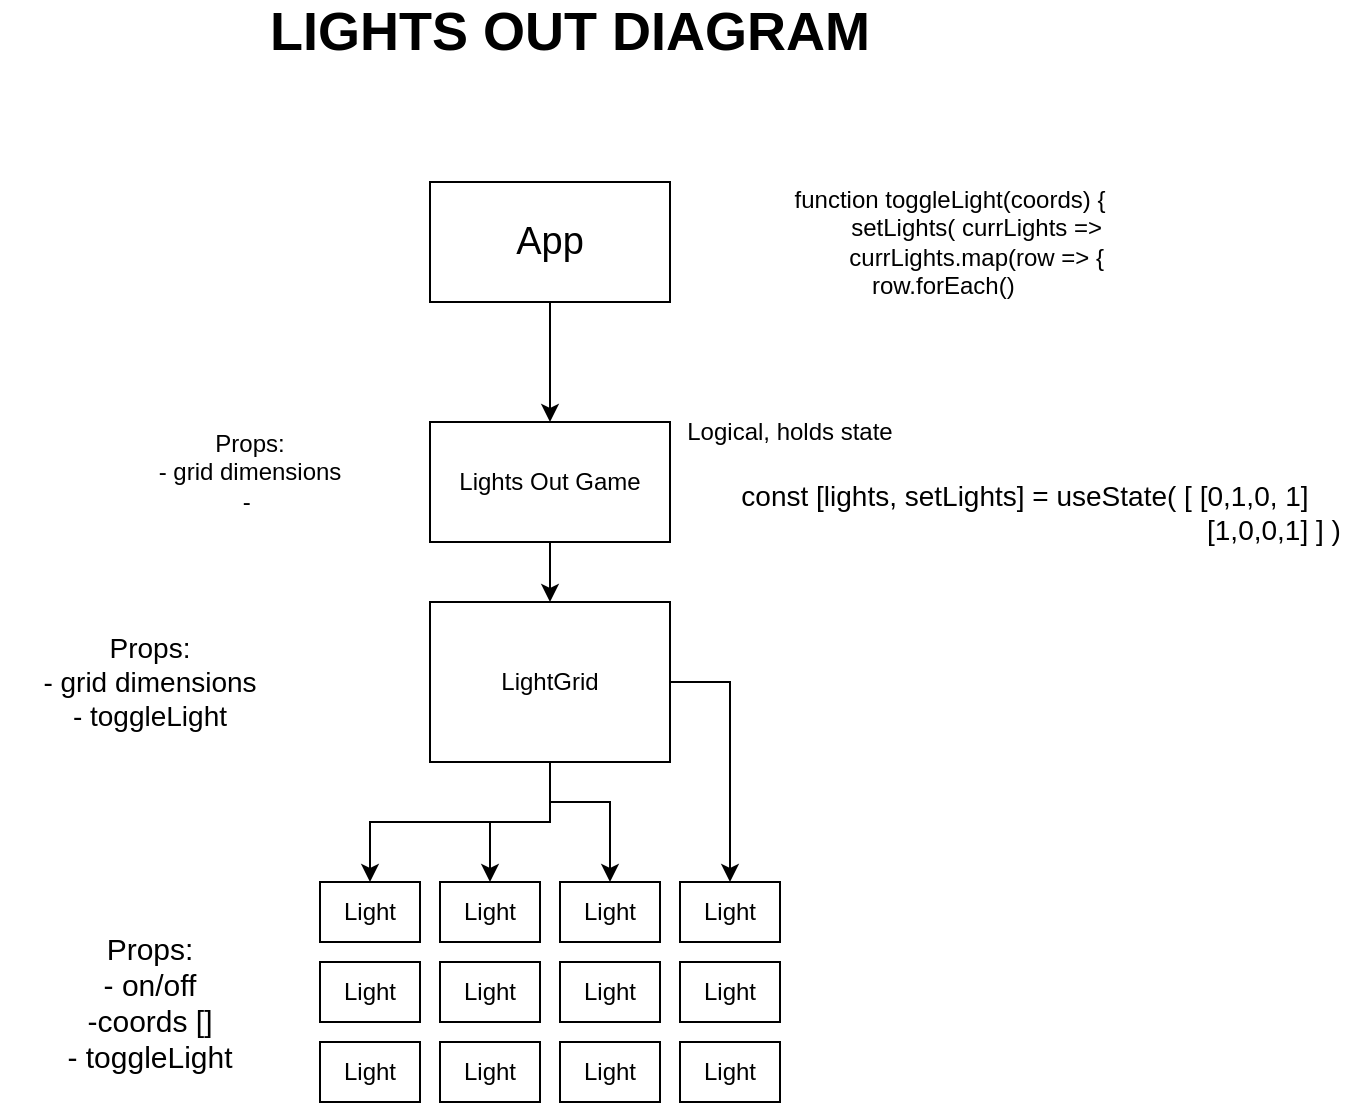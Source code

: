 <mxfile version="21.8.2" type="github">
  <diagram name="Page-1" id="yjQ_pkraQ5ckAFHhmBXi">
    <mxGraphModel dx="539" dy="638" grid="1" gridSize="10" guides="1" tooltips="1" connect="1" arrows="1" fold="1" page="1" pageScale="1" pageWidth="850" pageHeight="1100" math="0" shadow="0">
      <root>
        <mxCell id="0" />
        <mxCell id="1" parent="0" />
        <mxCell id="Li19kPZ4yMoS6sR5QcYd-1" value="&lt;font style=&quot;font-size: 27px;&quot;&gt;&lt;b&gt;LIGHTS OUT DIAGRAM&lt;/b&gt;&lt;/font&gt;" style="text;html=1;strokeColor=none;fillColor=none;align=center;verticalAlign=middle;whiteSpace=wrap;rounded=0;" vertex="1" parent="1">
          <mxGeometry x="200" y="30" width="440" height="30" as="geometry" />
        </mxCell>
        <mxCell id="Li19kPZ4yMoS6sR5QcYd-2" value="&lt;font style=&quot;font-size: 19px;&quot;&gt;App&lt;/font&gt;" style="rounded=0;whiteSpace=wrap;html=1;" vertex="1" parent="1">
          <mxGeometry x="350" y="120" width="120" height="60" as="geometry" />
        </mxCell>
        <mxCell id="Li19kPZ4yMoS6sR5QcYd-3" value="" style="endArrow=classic;html=1;rounded=0;exitX=0.5;exitY=1;exitDx=0;exitDy=0;" edge="1" parent="1" source="Li19kPZ4yMoS6sR5QcYd-2">
          <mxGeometry width="50" height="50" relative="1" as="geometry">
            <mxPoint x="400" y="390" as="sourcePoint" />
            <mxPoint x="410" y="240" as="targetPoint" />
          </mxGeometry>
        </mxCell>
        <mxCell id="Li19kPZ4yMoS6sR5QcYd-21" style="edgeStyle=orthogonalEdgeStyle;rounded=0;orthogonalLoop=1;jettySize=auto;html=1;exitX=0.5;exitY=1;exitDx=0;exitDy=0;entryX=0.5;entryY=0;entryDx=0;entryDy=0;" edge="1" parent="1" source="Li19kPZ4yMoS6sR5QcYd-4" target="Li19kPZ4yMoS6sR5QcYd-20">
          <mxGeometry relative="1" as="geometry" />
        </mxCell>
        <mxCell id="Li19kPZ4yMoS6sR5QcYd-4" value="Lights Out Game" style="rounded=0;whiteSpace=wrap;html=1;" vertex="1" parent="1">
          <mxGeometry x="350" y="240" width="120" height="60" as="geometry" />
        </mxCell>
        <mxCell id="Li19kPZ4yMoS6sR5QcYd-5" value="Logical, holds state" style="text;html=1;strokeColor=none;fillColor=none;align=center;verticalAlign=middle;whiteSpace=wrap;rounded=0;" vertex="1" parent="1">
          <mxGeometry x="465" y="230" width="130" height="30" as="geometry" />
        </mxCell>
        <mxCell id="Li19kPZ4yMoS6sR5QcYd-8" value="Light" style="rounded=0;whiteSpace=wrap;html=1;" vertex="1" parent="1">
          <mxGeometry x="295" y="470" width="50" height="30" as="geometry" />
        </mxCell>
        <mxCell id="Li19kPZ4yMoS6sR5QcYd-9" value="Light" style="rounded=0;whiteSpace=wrap;html=1;" vertex="1" parent="1">
          <mxGeometry x="355" y="470" width="50" height="30" as="geometry" />
        </mxCell>
        <mxCell id="Li19kPZ4yMoS6sR5QcYd-10" value="Light" style="rounded=0;whiteSpace=wrap;html=1;" vertex="1" parent="1">
          <mxGeometry x="415" y="470" width="50" height="30" as="geometry" />
        </mxCell>
        <mxCell id="Li19kPZ4yMoS6sR5QcYd-11" value="Light" style="rounded=0;whiteSpace=wrap;html=1;" vertex="1" parent="1">
          <mxGeometry x="475" y="470" width="50" height="30" as="geometry" />
        </mxCell>
        <mxCell id="Li19kPZ4yMoS6sR5QcYd-12" value="Light" style="rounded=0;whiteSpace=wrap;html=1;" vertex="1" parent="1">
          <mxGeometry x="295" y="510" width="50" height="30" as="geometry" />
        </mxCell>
        <mxCell id="Li19kPZ4yMoS6sR5QcYd-13" value="Light" style="rounded=0;whiteSpace=wrap;html=1;" vertex="1" parent="1">
          <mxGeometry x="355" y="510" width="50" height="30" as="geometry" />
        </mxCell>
        <mxCell id="Li19kPZ4yMoS6sR5QcYd-14" value="Light" style="rounded=0;whiteSpace=wrap;html=1;" vertex="1" parent="1">
          <mxGeometry x="415" y="510" width="50" height="30" as="geometry" />
        </mxCell>
        <mxCell id="Li19kPZ4yMoS6sR5QcYd-15" value="Light" style="rounded=0;whiteSpace=wrap;html=1;" vertex="1" parent="1">
          <mxGeometry x="475" y="510" width="50" height="30" as="geometry" />
        </mxCell>
        <mxCell id="Li19kPZ4yMoS6sR5QcYd-16" value="Light" style="rounded=0;whiteSpace=wrap;html=1;" vertex="1" parent="1">
          <mxGeometry x="295" y="550" width="50" height="30" as="geometry" />
        </mxCell>
        <mxCell id="Li19kPZ4yMoS6sR5QcYd-17" value="Light" style="rounded=0;whiteSpace=wrap;html=1;" vertex="1" parent="1">
          <mxGeometry x="355" y="550" width="50" height="30" as="geometry" />
        </mxCell>
        <mxCell id="Li19kPZ4yMoS6sR5QcYd-18" value="Light" style="rounded=0;whiteSpace=wrap;html=1;" vertex="1" parent="1">
          <mxGeometry x="415" y="550" width="50" height="30" as="geometry" />
        </mxCell>
        <mxCell id="Li19kPZ4yMoS6sR5QcYd-19" value="Light" style="rounded=0;whiteSpace=wrap;html=1;" vertex="1" parent="1">
          <mxGeometry x="475" y="550" width="50" height="30" as="geometry" />
        </mxCell>
        <mxCell id="Li19kPZ4yMoS6sR5QcYd-22" style="edgeStyle=orthogonalEdgeStyle;rounded=0;orthogonalLoop=1;jettySize=auto;html=1;exitX=0.5;exitY=1;exitDx=0;exitDy=0;" edge="1" parent="1" source="Li19kPZ4yMoS6sR5QcYd-20" target="Li19kPZ4yMoS6sR5QcYd-8">
          <mxGeometry relative="1" as="geometry" />
        </mxCell>
        <mxCell id="Li19kPZ4yMoS6sR5QcYd-23" style="edgeStyle=orthogonalEdgeStyle;rounded=0;orthogonalLoop=1;jettySize=auto;html=1;entryX=0.5;entryY=0;entryDx=0;entryDy=0;" edge="1" parent="1" source="Li19kPZ4yMoS6sR5QcYd-20" target="Li19kPZ4yMoS6sR5QcYd-9">
          <mxGeometry relative="1" as="geometry" />
        </mxCell>
        <mxCell id="Li19kPZ4yMoS6sR5QcYd-24" style="edgeStyle=orthogonalEdgeStyle;rounded=0;orthogonalLoop=1;jettySize=auto;html=1;entryX=0.5;entryY=0;entryDx=0;entryDy=0;" edge="1" parent="1" source="Li19kPZ4yMoS6sR5QcYd-20" target="Li19kPZ4yMoS6sR5QcYd-10">
          <mxGeometry relative="1" as="geometry">
            <Array as="points">
              <mxPoint x="410" y="430" />
              <mxPoint x="440" y="430" />
            </Array>
          </mxGeometry>
        </mxCell>
        <mxCell id="Li19kPZ4yMoS6sR5QcYd-25" style="edgeStyle=orthogonalEdgeStyle;rounded=0;orthogonalLoop=1;jettySize=auto;html=1;entryX=0.5;entryY=0;entryDx=0;entryDy=0;" edge="1" parent="1" source="Li19kPZ4yMoS6sR5QcYd-20" target="Li19kPZ4yMoS6sR5QcYd-11">
          <mxGeometry relative="1" as="geometry" />
        </mxCell>
        <mxCell id="Li19kPZ4yMoS6sR5QcYd-20" value="LightGrid" style="rounded=0;whiteSpace=wrap;html=1;" vertex="1" parent="1">
          <mxGeometry x="350" y="330" width="120" height="80" as="geometry" />
        </mxCell>
        <mxCell id="Li19kPZ4yMoS6sR5QcYd-26" value="&lt;font style=&quot;font-size: 15px;&quot;&gt;Props:&lt;br&gt;- on/off&lt;br&gt;-coords []&lt;br&gt;- toggleLight&lt;/font&gt;" style="text;html=1;strokeColor=none;fillColor=none;align=center;verticalAlign=middle;whiteSpace=wrap;rounded=0;" vertex="1" parent="1">
          <mxGeometry x="160" y="510" width="100" height="40" as="geometry" />
        </mxCell>
        <mxCell id="Li19kPZ4yMoS6sR5QcYd-28" value="&lt;font style=&quot;font-size: 14px;&quot;&gt;Props:&lt;br&gt;- grid dimensions&lt;br&gt;- toggleLight&lt;/font&gt;" style="text;html=1;strokeColor=none;fillColor=none;align=center;verticalAlign=middle;whiteSpace=wrap;rounded=0;" vertex="1" parent="1">
          <mxGeometry x="135" y="325" width="150" height="90" as="geometry" />
        </mxCell>
        <mxCell id="Li19kPZ4yMoS6sR5QcYd-29" value="&lt;font style=&quot;font-size: 14px;&quot;&gt;const [lights, setLights] = useState( [ [0,1,0, 1]&lt;br&gt;&lt;span style=&quot;white-space: pre;&quot;&gt;&#x9;&lt;/span&gt;&lt;span style=&quot;white-space: pre;&quot;&gt;&#x9;&lt;/span&gt;&lt;span style=&quot;white-space: pre;&quot;&gt;&#x9;&lt;/span&gt;&lt;span style=&quot;white-space: pre;&quot;&gt;&#x9;&lt;/span&gt;&lt;span style=&quot;white-space: pre;&quot;&gt;&#x9;&lt;/span&gt;&lt;span style=&quot;white-space: pre;&quot;&gt;&#x9;&lt;/span&gt;&lt;span style=&quot;white-space: pre;&quot;&gt;&#x9;&lt;/span&gt;&amp;nbsp; &amp;nbsp; &amp;nbsp; &amp;nbsp; [1,0,0,1] ] )&lt;/font&gt;" style="text;html=1;strokeColor=none;fillColor=none;align=center;verticalAlign=middle;whiteSpace=wrap;rounded=0;" vertex="1" parent="1">
          <mxGeometry x="475" y="270" width="345" height="30" as="geometry" />
        </mxCell>
        <mxCell id="Li19kPZ4yMoS6sR5QcYd-30" value="Props:&lt;br&gt;- grid dimensions&lt;br&gt;-&amp;nbsp;" style="text;html=1;strokeColor=none;fillColor=none;align=center;verticalAlign=middle;whiteSpace=wrap;rounded=0;" vertex="1" parent="1">
          <mxGeometry x="200" y="250" width="120" height="30" as="geometry" />
        </mxCell>
        <mxCell id="Li19kPZ4yMoS6sR5QcYd-32" value="function toggleLight(coords) {&lt;br&gt;&lt;span style=&quot;white-space: pre;&quot;&gt;&#x9;&lt;/span&gt;setLights( currLights =&amp;gt; &lt;span style=&quot;white-space: pre;&quot;&gt;&#x9;&lt;/span&gt;currLights.map(row =&amp;gt; {&lt;br&gt;row.forEach()&amp;nbsp;&amp;nbsp;" style="text;html=1;strokeColor=none;fillColor=none;align=center;verticalAlign=middle;whiteSpace=wrap;rounded=0;" vertex="1" parent="1">
          <mxGeometry x="510" y="90" width="200" height="120" as="geometry" />
        </mxCell>
      </root>
    </mxGraphModel>
  </diagram>
</mxfile>
